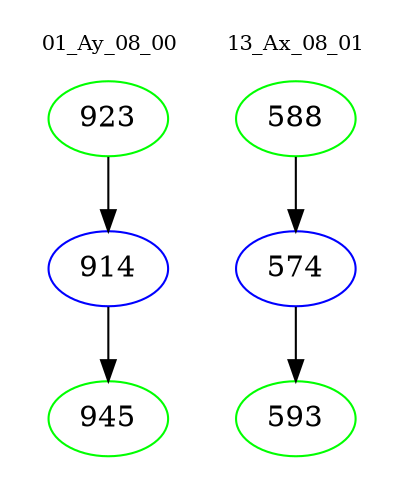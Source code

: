 digraph{
subgraph cluster_0 {
color = white
label = "01_Ay_08_00";
fontsize=10;
T0_923 [label="923", color="green"]
T0_923 -> T0_914 [color="black"]
T0_914 [label="914", color="blue"]
T0_914 -> T0_945 [color="black"]
T0_945 [label="945", color="green"]
}
subgraph cluster_1 {
color = white
label = "13_Ax_08_01";
fontsize=10;
T1_588 [label="588", color="green"]
T1_588 -> T1_574 [color="black"]
T1_574 [label="574", color="blue"]
T1_574 -> T1_593 [color="black"]
T1_593 [label="593", color="green"]
}
}
